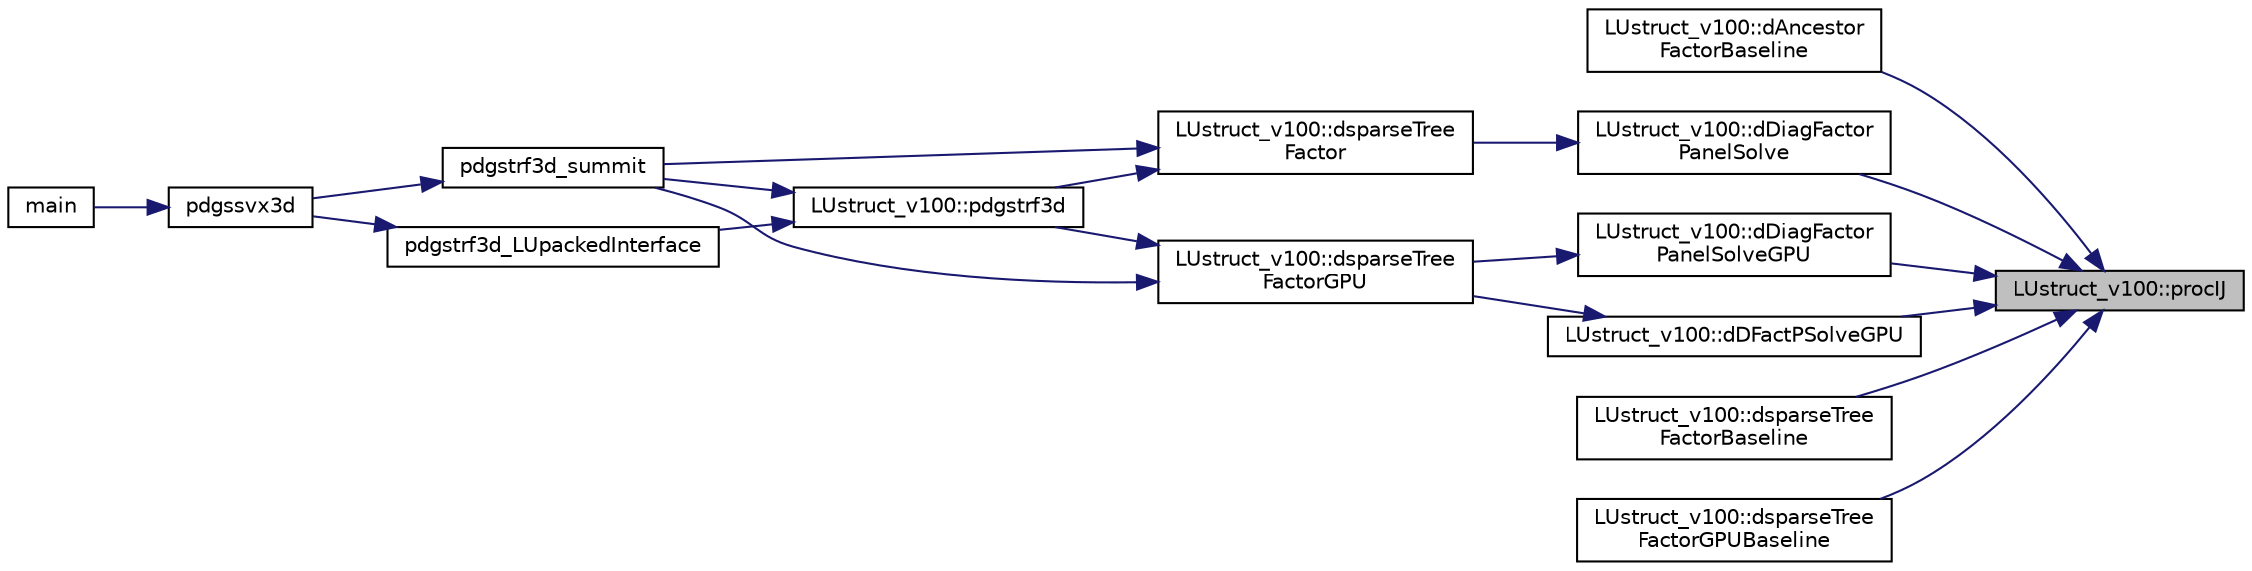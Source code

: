digraph "LUstruct_v100::procIJ"
{
 // LATEX_PDF_SIZE
  edge [fontname="Helvetica",fontsize="10",labelfontname="Helvetica",labelfontsize="10"];
  node [fontname="Helvetica",fontsize="10",shape=record];
  rankdir="RL";
  Node1 [label="LUstruct_v100::procIJ",height=0.2,width=0.4,color="black", fillcolor="grey75", style="filled", fontcolor="black",tooltip=" "];
  Node1 -> Node2 [dir="back",color="midnightblue",fontsize="10",style="solid",fontname="Helvetica"];
  Node2 [label="LUstruct_v100::dAncestor\lFactorBaseline",height=0.2,width=0.4,color="black", fillcolor="white", style="filled",URL="$structLUstruct__v100.html#adc2993e353e8fd58c5d25f2e1a2f6b12",tooltip=" "];
  Node1 -> Node3 [dir="back",color="midnightblue",fontsize="10",style="solid",fontname="Helvetica"];
  Node3 [label="LUstruct_v100::dDFactPSolveGPU",height=0.2,width=0.4,color="black", fillcolor="white", style="filled",URL="$structLUstruct__v100.html#afee34ca5a8e6010d14732445c3697353",tooltip=" "];
  Node3 -> Node4 [dir="back",color="midnightblue",fontsize="10",style="solid",fontname="Helvetica"];
  Node4 [label="LUstruct_v100::dsparseTree\lFactorGPU",height=0.2,width=0.4,color="black", fillcolor="white", style="filled",URL="$structLUstruct__v100.html#ac4592f8805ed1ad0beb724f98ecfa17a",tooltip=" "];
  Node4 -> Node5 [dir="back",color="midnightblue",fontsize="10",style="solid",fontname="Helvetica"];
  Node5 [label="LUstruct_v100::pdgstrf3d",height=0.2,width=0.4,color="black", fillcolor="white", style="filled",URL="$structLUstruct__v100.html#a80324555bc4f128a8f64af2846f46a3d",tooltip=" "];
  Node5 -> Node6 [dir="back",color="midnightblue",fontsize="10",style="solid",fontname="Helvetica"];
  Node6 [label="pdgstrf3d_LUpackedInterface",height=0.2,width=0.4,color="black", fillcolor="white", style="filled",URL="$LUgpuCHandle__interface_8cpp.html#acf3a56b3348f3f776bd692423e1d2604",tooltip=" "];
  Node6 -> Node7 [dir="back",color="midnightblue",fontsize="10",style="solid",fontname="Helvetica"];
  Node7 [label="pdgssvx3d",height=0.2,width=0.4,color="black", fillcolor="white", style="filled",URL="$pdgssvx3d_8c.html#a4cd295688eb2d11cd956c465f54af439",tooltip=" "];
  Node7 -> Node8 [dir="back",color="midnightblue",fontsize="10",style="solid",fontname="Helvetica"];
  Node8 [label="main",height=0.2,width=0.4,color="black", fillcolor="white", style="filled",URL="$pddrive3d_8c.html#a0ddf1224851353fc92bfbff6f499fa97",tooltip=" "];
  Node5 -> Node9 [dir="back",color="midnightblue",fontsize="10",style="solid",fontname="Helvetica"];
  Node9 [label="pdgstrf3d_summit",height=0.2,width=0.4,color="black", fillcolor="white", style="filled",URL="$pdgstrf3d__summit_8cpp.html#a1946f63e24f32f2f9675e9e3463af0a6",tooltip=" "];
  Node9 -> Node7 [dir="back",color="midnightblue",fontsize="10",style="solid",fontname="Helvetica"];
  Node4 -> Node9 [dir="back",color="midnightblue",fontsize="10",style="solid",fontname="Helvetica"];
  Node1 -> Node10 [dir="back",color="midnightblue",fontsize="10",style="solid",fontname="Helvetica"];
  Node10 [label="LUstruct_v100::dDiagFactor\lPanelSolve",height=0.2,width=0.4,color="black", fillcolor="white", style="filled",URL="$structLUstruct__v100.html#a2e1f892905b428de14fa7e46f80a68cf",tooltip=" "];
  Node10 -> Node11 [dir="back",color="midnightblue",fontsize="10",style="solid",fontname="Helvetica"];
  Node11 [label="LUstruct_v100::dsparseTree\lFactor",height=0.2,width=0.4,color="black", fillcolor="white", style="filled",URL="$structLUstruct__v100.html#a81be5cdce94b1ad8bfdf380f4aaf602f",tooltip=" "];
  Node11 -> Node5 [dir="back",color="midnightblue",fontsize="10",style="solid",fontname="Helvetica"];
  Node11 -> Node9 [dir="back",color="midnightblue",fontsize="10",style="solid",fontname="Helvetica"];
  Node1 -> Node12 [dir="back",color="midnightblue",fontsize="10",style="solid",fontname="Helvetica"];
  Node12 [label="LUstruct_v100::dDiagFactor\lPanelSolveGPU",height=0.2,width=0.4,color="black", fillcolor="white", style="filled",URL="$structLUstruct__v100.html#a6106b2c9ecde0cf2e2c7c4b103e352b6",tooltip=" "];
  Node12 -> Node4 [dir="back",color="midnightblue",fontsize="10",style="solid",fontname="Helvetica"];
  Node1 -> Node13 [dir="back",color="midnightblue",fontsize="10",style="solid",fontname="Helvetica"];
  Node13 [label="LUstruct_v100::dsparseTree\lFactorBaseline",height=0.2,width=0.4,color="black", fillcolor="white", style="filled",URL="$structLUstruct__v100.html#a2df2422c38f6f3eb60130abb30ed6cbb",tooltip=" "];
  Node1 -> Node14 [dir="back",color="midnightblue",fontsize="10",style="solid",fontname="Helvetica"];
  Node14 [label="LUstruct_v100::dsparseTree\lFactorGPUBaseline",height=0.2,width=0.4,color="black", fillcolor="white", style="filled",URL="$structLUstruct__v100.html#a0dae29dc04bb128d9e63e973a1959935",tooltip=" "];
}
